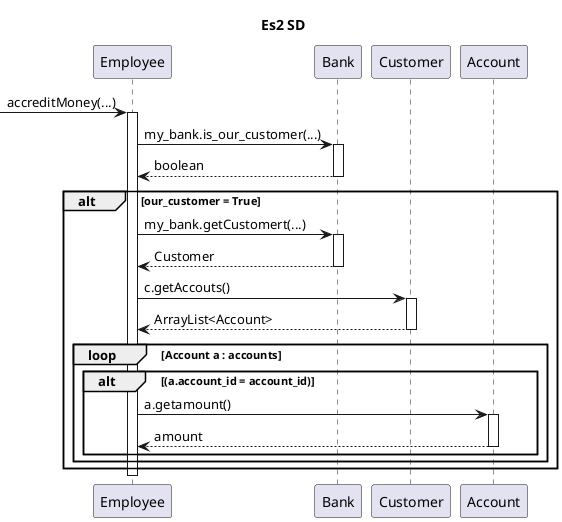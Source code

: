 @startuml
Title Es2 SD
-> Employee: accreditMoney(...)
activate Employee
Employee -> Bank: my_bank.is_our_customer(...)
activate Bank
Bank --> Employee: boolean
deactivate Bank

alt our_customer = True
    Employee -> Bank: my_bank.getCustomert(...)
    activate Bank
    Bank --> Employee: Customer
    deactivate Bank

    Employee -> Customer: c.getAccouts()
    activate Customer
    Customer --> Employee: ArrayList<Account>
    deactivate Customer

    loop Account a : accounts
        alt (a.account_id = account_id)
        Employee -> Account: a.getamount()
        activate Account
        Account --> Employee: amount
        deactivate Account
        end
    end
end

deactivate Employee
@enduml